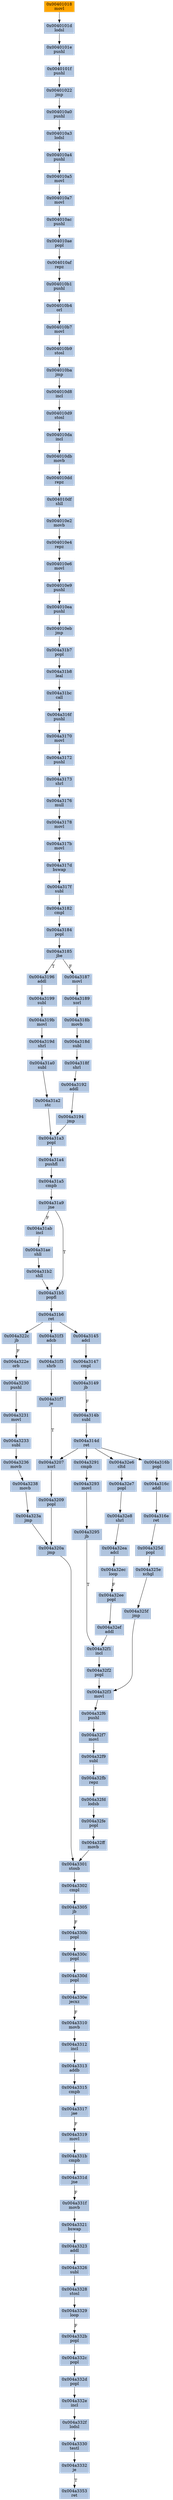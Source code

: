 strict digraph G {
	graph [bgcolor=transparent,
		name=G
	];
	node [color=lightsteelblue,
		fillcolor=lightsteelblue,
		shape=rectangle,
		style=filled
	];
	"0x004010e6"	[label="0x004010e6
movl"];
	"0x004010e9"	[label="0x004010e9
pushl"];
	"0x004010e6" -> "0x004010e9"	[color="#000000"];
	"0x004010a4"	[label="0x004010a4
pushl"];
	"0x004010a5"	[label="0x004010a5
movl"];
	"0x004010a4" -> "0x004010a5"	[color="#000000"];
	"0x004a32fd"	[label="0x004a32fd
lodsb"];
	"0x004a32fe"	[label="0x004a32fe
popl"];
	"0x004a32fd" -> "0x004a32fe"	[color="#000000"];
	"0x004a3173"	[label="0x004a3173
shrl"];
	"0x004a3176"	[label="0x004a3176
mull"];
	"0x004a3173" -> "0x004a3176"	[color="#000000"];
	"0x004a319b"	[label="0x004a319b
movl"];
	"0x004a319d"	[label="0x004a319d
shrl"];
	"0x004a319b" -> "0x004a319d"	[color="#000000"];
	"0x004010e4"	[label="0x004010e4
repz"];
	"0x004010e4" -> "0x004010e6"	[color="#000000"];
	"0x004a318d"	[label="0x004a318d
subl"];
	"0x004a318f"	[label="0x004a318f
shrl"];
	"0x004a318d" -> "0x004a318f"	[color="#000000"];
	"0x004a31ab"	[label="0x004a31ab
incl"];
	"0x004a31ae"	[label="0x004a31ae
shll"];
	"0x004a31ab" -> "0x004a31ae"	[color="#000000"];
	"0x004a3231"	[label="0x004a3231
movl"];
	"0x004a3233"	[label="0x004a3233
subl"];
	"0x004a3231" -> "0x004a3233"	[color="#000000"];
	"0x004a32e8"	[label="0x004a32e8
shrl"];
	"0x004a32ea"	[label="0x004a32ea
adcl"];
	"0x004a32e8" -> "0x004a32ea"	[color="#000000"];
	"0x004a3178"	[label="0x004a3178
movl"];
	"0x004a317b"	[label="0x004a317b
movl"];
	"0x004a3178" -> "0x004a317b"	[color="#000000"];
	"0x004a314d"	[label="0x004a314d
ret"];
	"0x004a3291"	[label="0x004a3291
cmpb"];
	"0x004a314d" -> "0x004a3291"	[color="#000000"];
	"0x004a316b"	[label="0x004a316b
popl"];
	"0x004a314d" -> "0x004a316b"	[color="#000000"];
	"0x004a32e6"	[label="0x004a32e6
cltd"];
	"0x004a314d" -> "0x004a32e6"	[color="#000000"];
	"0x004a3207"	[label="0x004a3207
xorl"];
	"0x004a314d" -> "0x004a3207"	[color="#000000"];
	"0x004010e2"	[label="0x004010e2
movb"];
	"0x004010e2" -> "0x004010e4"	[color="#000000"];
	"0x004a31b5"	[label="0x004a31b5
popfl"];
	"0x004a31b6"	[label="0x004a31b6
ret"];
	"0x004a31b5" -> "0x004a31b6"	[color="#000000"];
	"0x004a317d"	[label="0x004a317d
bswap"];
	"0x004a317b" -> "0x004a317d"	[color="#000000"];
	"0x004a32f1"	[label="0x004a32f1
incl"];
	"0x004a32f2"	[label="0x004a32f2
popl"];
	"0x004a32f1" -> "0x004a32f2"	[color="#000000"];
	"0x004a31a5"	[label="0x004a31a5
cmpb"];
	"0x004a31a9"	[label="0x004a31a9
jne"];
	"0x004a31a5" -> "0x004a31a9"	[color="#000000"];
	"0x004a314b"	[label="0x004a314b
subl"];
	"0x004a314b" -> "0x004a314d"	[color="#000000"];
	"0x004a3330"	[label="0x004a3330
testl"];
	"0x004a3332"	[label="0x004a3332
je"];
	"0x004a3330" -> "0x004a3332"	[color="#000000"];
	"0x004010af"	[label="0x004010af
repz"];
	"0x004010b1"	[label="0x004010b1
pushl"];
	"0x004010af" -> "0x004010b1"	[color="#000000"];
	"0x004a32ff"	[label="0x004a32ff
movb"];
	"0x004a3301"	[label="0x004a3301
stosb"];
	"0x004a32ff" -> "0x004a3301"	[color="#000000"];
	"0x004010da"	[label="0x004010da
incl"];
	"0x004010db"	[label="0x004010db
movb"];
	"0x004010da" -> "0x004010db"	[color="#000000"];
	"0x004010b4"	[label="0x004010b4
orl"];
	"0x004010b1" -> "0x004010b4"	[color="#000000"];
	"0x004a32f7"	[label="0x004a32f7
movl"];
	"0x004a32f9"	[label="0x004a32f9
subl"];
	"0x004a32f7" -> "0x004a32f9"	[color="#000000"];
	"0x004a32f6"	[label="0x004a32f6
pushl"];
	"0x004a32f6" -> "0x004a32f7"	[color="#000000"];
	"0x004a3189"	[label="0x004a3189
xorl"];
	"0x004a318b"	[label="0x004a318b
movb"];
	"0x004a3189" -> "0x004a318b"	[color="#000000"];
	"0x004a322c"	[label="0x004a322c
jb"];
	"0x004a322e"	[label="0x004a322e
orb"];
	"0x004a322c" -> "0x004a322e"	[color="#000000",
		label=F];
	"0x004a318b" -> "0x004a318d"	[color="#000000"];
	"0x004a3321"	[label="0x004a3321
bswap"];
	"0x004a3323"	[label="0x004a3323
addl"];
	"0x004a3321" -> "0x004a3323"	[color="#000000"];
	"0x004a3209"	[label="0x004a3209
popl"];
	"0x004a320a"	[label="0x004a320a
jmp"];
	"0x004a3209" -> "0x004a320a"	[color="#000000"];
	"0x004a31b2"	[label="0x004a31b2
shll"];
	"0x004a31ae" -> "0x004a31b2"	[color="#000000"];
	"0x004010dd"	[label="0x004010dd
repz"];
	"0x004010df"	[label="0x004010df
shll"];
	"0x004010dd" -> "0x004010df"	[color="#000000"];
	"0x004a331b"	[label="0x004a331b
cmpb"];
	"0x004a331d"	[label="0x004a331d
jne"];
	"0x004a331b" -> "0x004a331d"	[color="#000000"];
	"0x00401022"	[label="0x00401022
jmp"];
	"0x004010a0"	[label="0x004010a0
pushl"];
	"0x00401022" -> "0x004010a0"	[color="#000000"];
	"0x004a332f"	[label="0x004a332f
lodsl"];
	"0x004a332f" -> "0x004a3330"	[color="#000000"];
	"0x004a32fe" -> "0x004a32ff"	[color="#000000"];
	"0x004a32e7"	[label="0x004a32e7
popl"];
	"0x004a32e7" -> "0x004a32e8"	[color="#000000"];
	"0x004a3295"	[label="0x004a3295
jb"];
	"0x004a3295" -> "0x004a32f1"	[color="#000000",
		label=T];
	"0x0040101d"	[label="0x0040101d
lodsl"];
	"0x0040101e"	[label="0x0040101e
pushl"];
	"0x0040101d" -> "0x0040101e"	[color="#000000"];
	"0x004a3328"	[label="0x004a3328
stosl"];
	"0x004a3329"	[label="0x004a3329
loop"];
	"0x004a3328" -> "0x004a3329"	[color="#000000"];
	"0x004a31a0"	[label="0x004a31a0
subl"];
	"0x004a31a2"	[label="0x004a31a2
stc"];
	"0x004a31a0" -> "0x004a31a2"	[color="#000000"];
	"0x004a31b8"	[label="0x004a31b8
leal"];
	"0x004a31bc"	[label="0x004a31bc
call"];
	"0x004a31b8" -> "0x004a31bc"	[color="#000000"];
	"0x004a32f3"	[label="0x004a32f3
movl"];
	"0x004a32f3" -> "0x004a32f6"	[color="#000000"];
	"0x004a3192"	[label="0x004a3192
addl"];
	"0x004a318f" -> "0x004a3192"	[color="#000000"];
	"0x004a331f"	[label="0x004a331f
movb"];
	"0x004a331d" -> "0x004a331f"	[color="#000000",
		label=F];
	"0x004010a7"	[label="0x004010a7
movl"];
	"0x004010a5" -> "0x004010a7"	[color="#000000"];
	"0x004a3293"	[label="0x004a3293
movl"];
	"0x004a3291" -> "0x004a3293"	[color="#000000"];
	"0x004a32ee"	[label="0x004a32ee
popl"];
	"0x004a32ef"	[label="0x004a32ef
addl"];
	"0x004a32ee" -> "0x004a32ef"	[color="#000000"];
	"0x004a3230"	[label="0x004a3230
pushl"];
	"0x004a322e" -> "0x004a3230"	[color="#000000"];
	"0x004a330c"	[label="0x004a330c
popl"];
	"0x004a330d"	[label="0x004a330d
popl"];
	"0x004a330c" -> "0x004a330d"	[color="#000000"];
	"0x004a325f"	[label="0x004a325f
jmp"];
	"0x004a325f" -> "0x004a32f3"	[color="#000000"];
	"0x004a3313"	[label="0x004a3313
addb"];
	"0x004a3315"	[label="0x004a3315
cmpb"];
	"0x004a3313" -> "0x004a3315"	[color="#000000"];
	"0x004010a3"	[label="0x004010a3
lodsl"];
	"0x004010a0" -> "0x004010a3"	[color="#000000"];
	"0x004a332b"	[label="0x004a332b
popl"];
	"0x004a3329" -> "0x004a332b"	[color="#000000",
		label=F];
	"0x004a316e"	[label="0x004a316e
ret"];
	"0x004a325d"	[label="0x004a325d
popl"];
	"0x004a316e" -> "0x004a325d"	[color="#000000"];
	"0x004a316c"	[label="0x004a316c
addl"];
	"0x004a316b" -> "0x004a316c"	[color="#000000"];
	"0x004a3194"	[label="0x004a3194
jmp"];
	"0x004a31a3"	[label="0x004a31a3
popl"];
	"0x004a3194" -> "0x004a31a3"	[color="#000000"];
	"0x004a3305"	[label="0x004a3305
jb"];
	"0x004a330b"	[label="0x004a330b
popl"];
	"0x004a3305" -> "0x004a330b"	[color="#000000",
		label=F];
	"0x004a3312"	[label="0x004a3312
incl"];
	"0x004a3312" -> "0x004a3313"	[color="#000000"];
	"0x004a3353"	[label="0x004a3353
ret"];
	"0x004a3317"	[label="0x004a3317
jae"];
	"0x004a3319"	[label="0x004a3319
movl"];
	"0x004a3317" -> "0x004a3319"	[color="#000000",
		label=F];
	"0x004a325e"	[label="0x004a325e
xchgl"];
	"0x004a325e" -> "0x004a325f"	[color="#000000"];
	"0x004010df" -> "0x004010e2"	[color="#000000"];
	"0x004a31a2" -> "0x004a31a3"	[color="#000000"];
	"0x004010ac"	[label="0x004010ac
pushl"];
	"0x004010a7" -> "0x004010ac"	[color="#000000"];
	"0x004a32e6" -> "0x004a32e7"	[color="#000000"];
	"0x004a332c"	[label="0x004a332c
popl"];
	"0x004a332d"	[label="0x004a332d
popl"];
	"0x004a332c" -> "0x004a332d"	[color="#000000"];
	"0x004a3172"	[label="0x004a3172
pushl"];
	"0x004a3172" -> "0x004a3173"	[color="#000000"];
	"0x004a330b" -> "0x004a330c"	[color="#000000"];
	"0x004a31f5"	[label="0x004a31f5
shrb"];
	"0x004a31f7"	[label="0x004a31f7
je"];
	"0x004a31f5" -> "0x004a31f7"	[color="#000000"];
	"0x004010b7"	[label="0x004010b7
movl"];
	"0x004010b4" -> "0x004010b7"	[color="#000000"];
	"0x00401018"	[color=lightgrey,
		fillcolor=orange,
		label="0x00401018
movl"];
	"0x00401018" -> "0x0040101d"	[color="#000000"];
	"0x004a31a9" -> "0x004a31ab"	[color="#000000",
		label=F];
	"0x004a31a9" -> "0x004a31b5"	[color="#000000",
		label=T];
	"0x004010ae"	[label="0x004010ae
popl"];
	"0x004010ac" -> "0x004010ae"	[color="#000000"];
	"0x004a32ef" -> "0x004a32f1"	[color="#000000"];
	"0x004a317f"	[label="0x004a317f
subl"];
	"0x004a3182"	[label="0x004a3182
cmpl"];
	"0x004a317f" -> "0x004a3182"	[color="#000000"];
	"0x004010ae" -> "0x004010af"	[color="#000000"];
	"0x004a331f" -> "0x004a3321"	[color="#000000"];
	"0x004010ea"	[label="0x004010ea
pushl"];
	"0x004010e9" -> "0x004010ea"	[color="#000000"];
	"0x004a3184"	[label="0x004a3184
popl"];
	"0x004a3182" -> "0x004a3184"	[color="#000000"];
	"0x004a325d" -> "0x004a325e"	[color="#000000"];
	"0x004a316f"	[label="0x004a316f
pushl"];
	"0x004a31bc" -> "0x004a316f"	[color="#000000"];
	"0x004a319d" -> "0x004a31a0"	[color="#000000"];
	"0x004a3149"	[label="0x004a3149
jb"];
	"0x004a3149" -> "0x004a314b"	[color="#000000",
		label=F];
	"0x004a3238"	[label="0x004a3238
movb"];
	"0x004a323a"	[label="0x004a323a
jmp"];
	"0x004a3238" -> "0x004a323a"	[color="#000000"];
	"0x004a332e"	[label="0x004a332e
incl"];
	"0x004a332e" -> "0x004a332f"	[color="#000000"];
	"0x0040101f"	[label="0x0040101f
pushl"];
	"0x0040101e" -> "0x0040101f"	[color="#000000"];
	"0x004a3147"	[label="0x004a3147
cmpl"];
	"0x004a3147" -> "0x004a3149"	[color="#000000"];
	"0x004a323a" -> "0x004a320a"	[color="#000000"];
	"0x004a3199"	[label="0x004a3199
subl"];
	"0x004a3199" -> "0x004a319b"	[color="#000000"];
	"0x004a31b7"	[label="0x004a31b7
popl"];
	"0x004a31b7" -> "0x004a31b8"	[color="#000000"];
	"0x004a3196"	[label="0x004a3196
addl"];
	"0x004a3196" -> "0x004a3199"	[color="#000000"];
	"0x004a32fb"	[label="0x004a32fb
repz"];
	"0x004a32f9" -> "0x004a32fb"	[color="#000000"];
	"0x004010eb"	[label="0x004010eb
jmp"];
	"0x004010ea" -> "0x004010eb"	[color="#000000"];
	"0x004a3326"	[label="0x004a3326
subl"];
	"0x004a3326" -> "0x004a3328"	[color="#000000"];
	"0x004010db" -> "0x004010dd"	[color="#000000"];
	"0x004a3230" -> "0x004a3231"	[color="#000000"];
	"0x004010d8"	[label="0x004010d8
incl"];
	"0x004010d9"	[label="0x004010d9
stosl"];
	"0x004010d8" -> "0x004010d9"	[color="#000000"];
	"0x004010d9" -> "0x004010da"	[color="#000000"];
	"0x004a3176" -> "0x004a3178"	[color="#000000"];
	"0x004a31f7" -> "0x004a3207"	[color="#000000",
		label=T];
	"0x004a3323" -> "0x004a3326"	[color="#000000"];
	"0x004a320a" -> "0x004a3301"	[color="#000000"];
	"0x004a3332" -> "0x004a3353"	[color="#000000",
		label=T];
	"0x004a3187"	[label="0x004a3187
movl"];
	"0x004a3187" -> "0x004a3189"	[color="#000000"];
	"0x004a32f2" -> "0x004a32f3"	[color="#000000"];
	"0x004a31f3"	[label="0x004a31f3
adcb"];
	"0x004a31f3" -> "0x004a31f5"	[color="#000000"];
	"0x004a31a4"	[label="0x004a31a4
pushfl"];
	"0x004a31a4" -> "0x004a31a5"	[color="#000000"];
	"0x004a3315" -> "0x004a3317"	[color="#000000"];
	"0x004a32ec"	[label="0x004a32ec
loop"];
	"0x004a32ec" -> "0x004a32ee"	[color="#000000",
		label=F];
	"0x004010ba"	[label="0x004010ba
jmp"];
	"0x004010ba" -> "0x004010d8"	[color="#000000"];
	"0x004a332b" -> "0x004a332c"	[color="#000000"];
	"0x004a3170"	[label="0x004a3170
movl"];
	"0x004a3170" -> "0x004a3172"	[color="#000000"];
	"0x004a3236"	[label="0x004a3236
movb"];
	"0x004a3236" -> "0x004a3238"	[color="#000000"];
	"0x0040101f" -> "0x00401022"	[color="#000000"];
	"0x004a3145"	[label="0x004a3145
adcl"];
	"0x004a3145" -> "0x004a3147"	[color="#000000"];
	"0x004a316c" -> "0x004a316e"	[color="#000000"];
	"0x004010eb" -> "0x004a31b7"	[color="#000000"];
	"0x004a3207" -> "0x004a3209"	[color="#000000"];
	"0x004a330e"	[label="0x004a330e
jecxz"];
	"0x004a3310"	[label="0x004a3310
movb"];
	"0x004a330e" -> "0x004a3310"	[color="#000000",
		label=F];
	"0x004a31b2" -> "0x004a31b5"	[color="#000000"];
	"0x004a330d" -> "0x004a330e"	[color="#000000"];
	"0x004010b9"	[label="0x004010b9
stosl"];
	"0x004010b7" -> "0x004010b9"	[color="#000000"];
	"0x004a31a3" -> "0x004a31a4"	[color="#000000"];
	"0x004a317d" -> "0x004a317f"	[color="#000000"];
	"0x004a316f" -> "0x004a3170"	[color="#000000"];
	"0x004a32fb" -> "0x004a32fd"	[color="#000000"];
	"0x004a32ea" -> "0x004a32ec"	[color="#000000"];
	"0x004a3185"	[label="0x004a3185
jbe"];
	"0x004a3184" -> "0x004a3185"	[color="#000000"];
	"0x004a3185" -> "0x004a3196"	[color="#000000",
		label=T];
	"0x004a3185" -> "0x004a3187"	[color="#000000",
		label=F];
	"0x004a3310" -> "0x004a3312"	[color="#000000"];
	"0x004a3233" -> "0x004a3236"	[color="#000000"];
	"0x004a3302"	[label="0x004a3302
cmpl"];
	"0x004a3301" -> "0x004a3302"	[color="#000000"];
	"0x004a3302" -> "0x004a3305"	[color="#000000"];
	"0x004a3293" -> "0x004a3295"	[color="#000000"];
	"0x004a31b6" -> "0x004a322c"	[color="#000000"];
	"0x004a31b6" -> "0x004a31f3"	[color="#000000"];
	"0x004a31b6" -> "0x004a3145"	[color="#000000"];
	"0x004a3192" -> "0x004a3194"	[color="#000000"];
	"0x004010b9" -> "0x004010ba"	[color="#000000"];
	"0x004a332d" -> "0x004a332e"	[color="#000000"];
	"0x004a3319" -> "0x004a331b"	[color="#000000"];
	"0x004010a3" -> "0x004010a4"	[color="#000000"];
}
